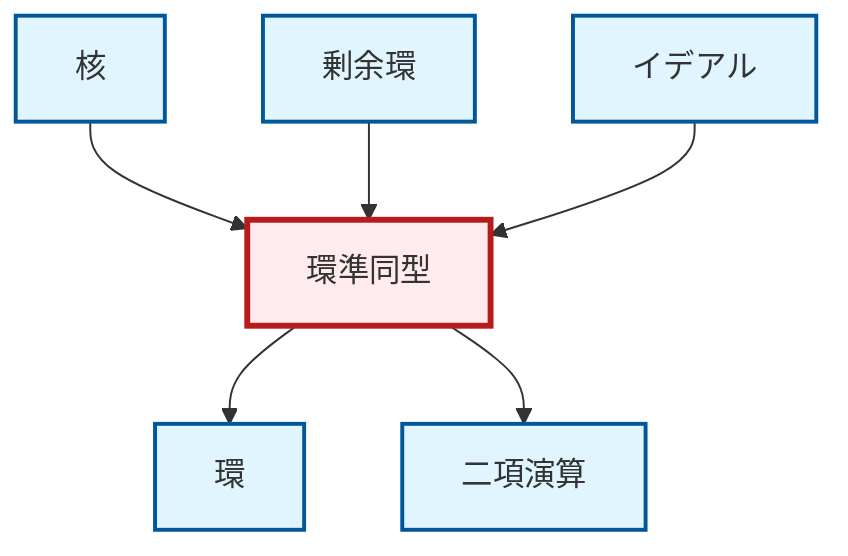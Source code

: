 graph TD
    classDef definition fill:#e1f5fe,stroke:#01579b,stroke-width:2px
    classDef theorem fill:#f3e5f5,stroke:#4a148c,stroke-width:2px
    classDef axiom fill:#fff3e0,stroke:#e65100,stroke-width:2px
    classDef example fill:#e8f5e9,stroke:#1b5e20,stroke-width:2px
    classDef current fill:#ffebee,stroke:#b71c1c,stroke-width:3px
    def-quotient-ring["剰余環"]:::definition
    def-kernel["核"]:::definition
    def-ring["環"]:::definition
    def-ring-homomorphism["環準同型"]:::definition
    def-ideal["イデアル"]:::definition
    def-binary-operation["二項演算"]:::definition
    def-kernel --> def-ring-homomorphism
    def-ring-homomorphism --> def-ring
    def-quotient-ring --> def-ring-homomorphism
    def-ring-homomorphism --> def-binary-operation
    def-ideal --> def-ring-homomorphism
    class def-ring-homomorphism current